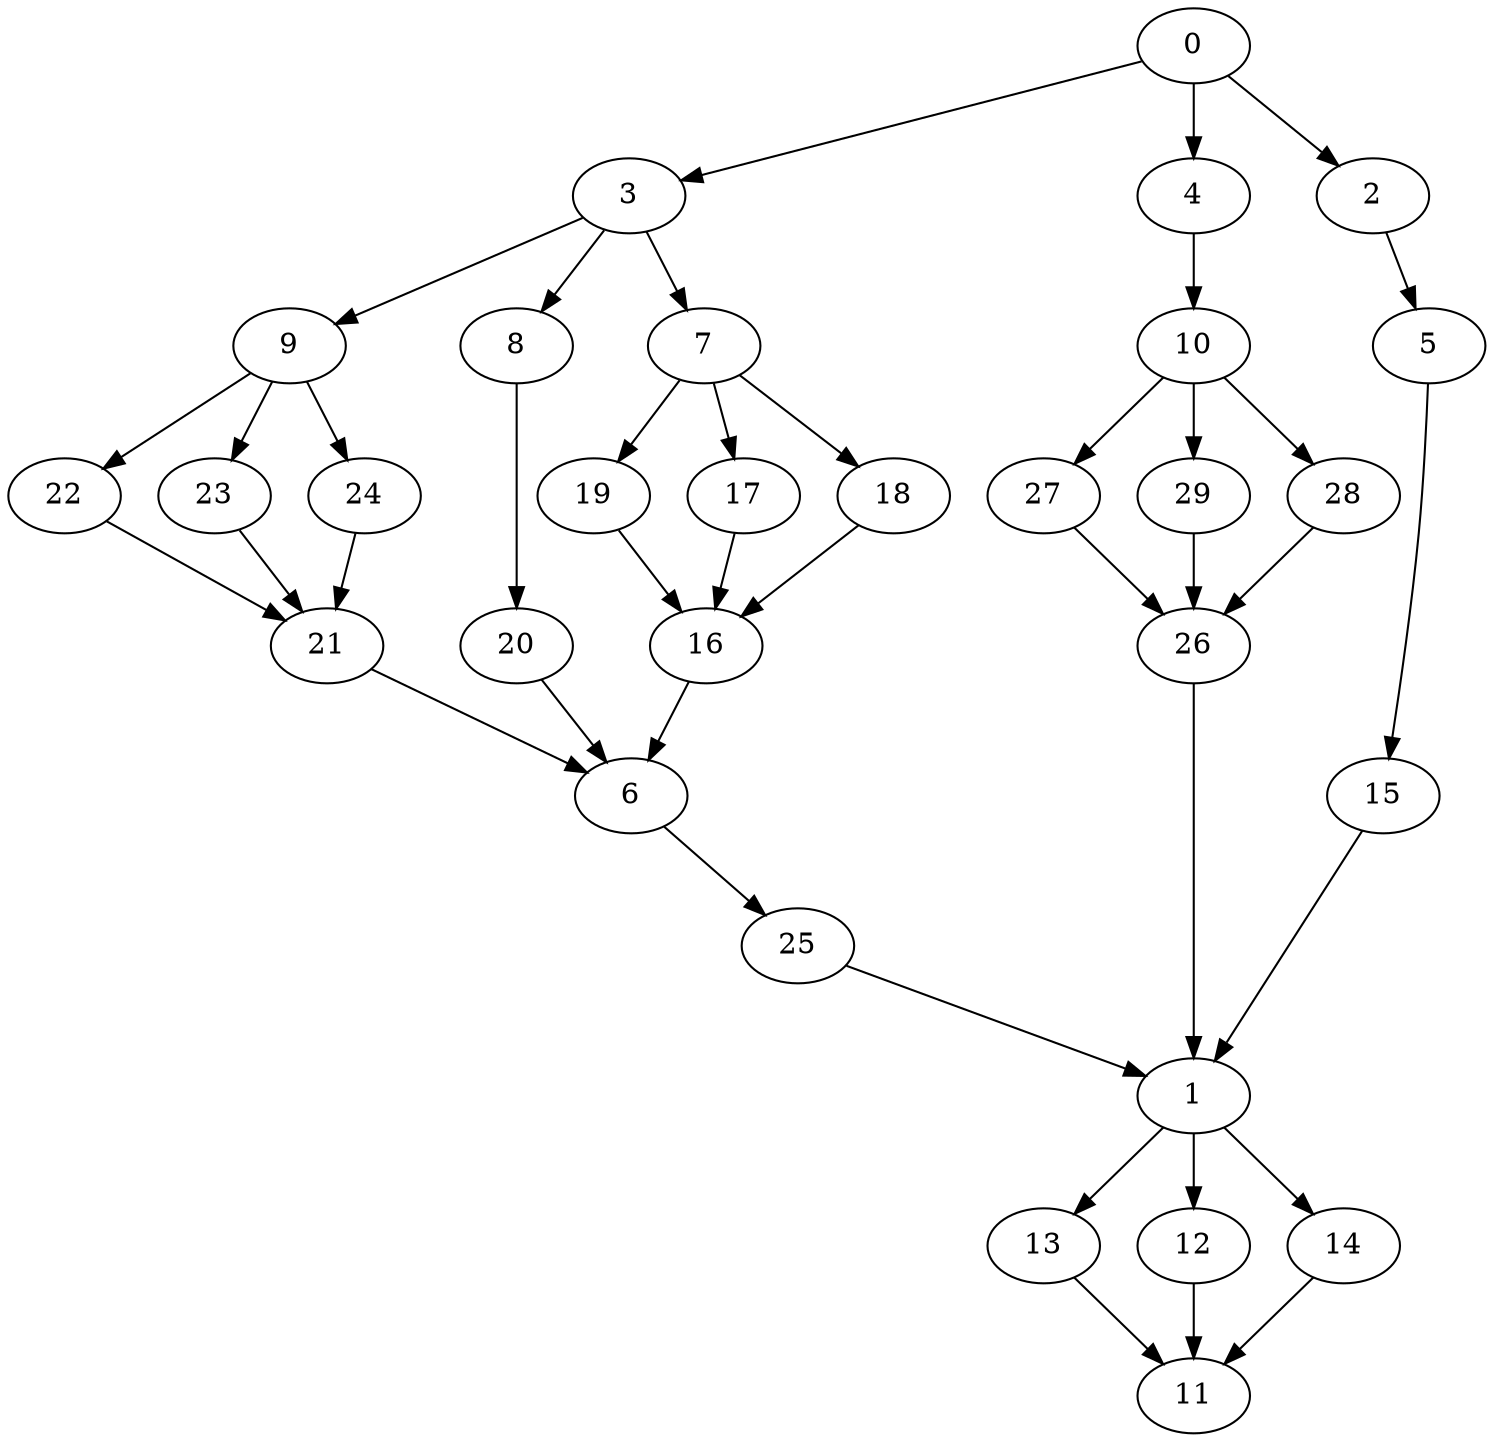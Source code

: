 digraph "SeriesParallel-MaxBf-3_Nodes_30_CCR_0.10_WeightType_Random#1" {
	graph ["Duplicate states"=0,
		GraphType=S_P,
		"Max states in OPEN"=0,
		Modes="120000ms; topo-ordered tasks, ; Pruning: task equivalence, fixed order ready list, ; F-value: ; Optimisation: best schedule length (\
SL) optimisation on equal, ",
		NumberOfTasks=30,
		"Pruned using list schedule length"=301,
		"States removed from OPEN"=0,
		TargetSystem="Homogeneous-6",
		"Time to schedule (ms)"=119,
		"Total idle time"=1652,
		"Total schedule length"=1051,
		"Total sequential time"=2531,
		"Total states created"=373
	];
	0	["Finish time"=57,
		Processor=0,
		"Start time"=0,
		Weight=57];
	3	["Finish time"=171,
		Processor=0,
		"Start time"=57,
		Weight=114];
	0 -> 3	[Weight=2];
	4	["Finish time"=118,
		Processor=5,
		"Start time"=61,
		Weight=57];
	0 -> 4	[Weight=4];
	2	["Finish time"=410,
		Processor=4,
		"Start time"=353,
		Weight=57];
	0 -> 2	[Weight=2];
	9	["Finish time"=228,
		Processor=0,
		"Start time"=171,
		Weight=57];
	3 -> 9	[Weight=5];
	8	["Finish time"=324,
		Processor=3,
		"Start time"=181,
		Weight=143];
	3 -> 8	[Weight=10];
	7	["Finish time"=210,
		Processor=4,
		"Start time"=181,
		Weight=29];
	3 -> 7	[Weight=10];
	22	["Finish time"=371,
		Processor=0,
		"Start time"=228,
		Weight=143];
	9 -> 22	[Weight=10];
	23	["Finish time"=376,
		Processor=1,
		"Start time"=233,
		Weight=143];
	9 -> 23	[Weight=5];
	24	["Finish time"=364,
		Processor=2,
		"Start time"=235,
		Weight=129];
	9 -> 24	[Weight=7];
	21	["Finish time"=507,
		Processor=0,
		"Start time"=378,
		Weight=129];
	22 -> 21	[Weight=8];
	23 -> 21	[Weight=2];
	24 -> 21	[Weight=5];
	20	["Finish time"=381,
		Processor=3,
		"Start time"=324,
		Weight=57];
	8 -> 20	[Weight=9];
	19	["Finish time"=353,
		Processor=4,
		"Start time"=210,
		Weight=143];
	7 -> 19	[Weight=2];
	17	["Finish time"=269,
		Processor=5,
		"Start time"=212,
		Weight=57];
	7 -> 17	[Weight=2];
	18	["Finish time"=298,
		Processor=5,
		"Start time"=269,
		Weight=29];
	7 -> 18	[Weight=2];
	10	["Finish time"=175,
		Processor=5,
		"Start time"=118,
		Weight=57];
	4 -> 10	[Weight=7];
	16	["Finish time"=393,
		Processor=2,
		"Start time"=364,
		Weight=29];
	19 -> 16	[Weight=4];
	6	["Finish time"=636,
		Processor=0,
		"Start time"=507,
		Weight=129];
	21 -> 6	[Weight=10];
	27	["Finish time"=441,
		Processor=5,
		"Start time"=298,
		Weight=143];
	10 -> 27	[Weight=10];
	29	["Finish time"=447,
		Processor=1,
		"Start time"=376,
		Weight=71];
	10 -> 29	[Weight=5];
	28	["Finish time"=410,
		Processor=3,
		"Start time"=381,
		Weight=29];
	10 -> 28	[Weight=7];
	17 -> 16	[Weight=6];
	18 -> 16	[Weight=9];
	20 -> 6	[Weight=9];
	26	["Finish time"=519,
		Processor=1,
		"Start time"=448,
		Weight=71];
	27 -> 26	[Weight=7];
	5	["Finish time"=453,
		Processor=4,
		"Start time"=410,
		Weight=43];
	2 -> 5	[Weight=10];
	16 -> 6	[Weight=5];
	25	["Finish time"=665,
		Processor=0,
		"Start time"=636,
		Weight=29];
	6 -> 25	[Weight=10];
	15	["Finish time"=553,
		Processor=4,
		"Start time"=453,
		Weight=100];
	5 -> 15	[Weight=7];
	29 -> 26	[Weight=4];
	28 -> 26	[Weight=3];
	1	["Finish time"=808,
		Processor=0,
		"Start time"=665,
		Weight=143];
	15 -> 1	[Weight=6];
	26 -> 1	[Weight=7];
	25 -> 1	[Weight=2];
	13	["Finish time"=937,
		Processor=0,
		"Start time"=808,
		Weight=129];
	1 -> 13	[Weight=9];
	12	["Finish time"=870,
		Processor=1,
		"Start time"=813,
		Weight=57];
	1 -> 12	[Weight=5];
	14	["Finish time"=858,
		Processor=2,
		"Start time"=815,
		Weight=43];
	1 -> 14	[Weight=7];
	11	["Finish time"=1051,
		Processor=0,
		"Start time"=937,
		Weight=114];
	13 -> 11	[Weight=8];
	12 -> 11	[Weight=3];
	14 -> 11	[Weight=8];
}
